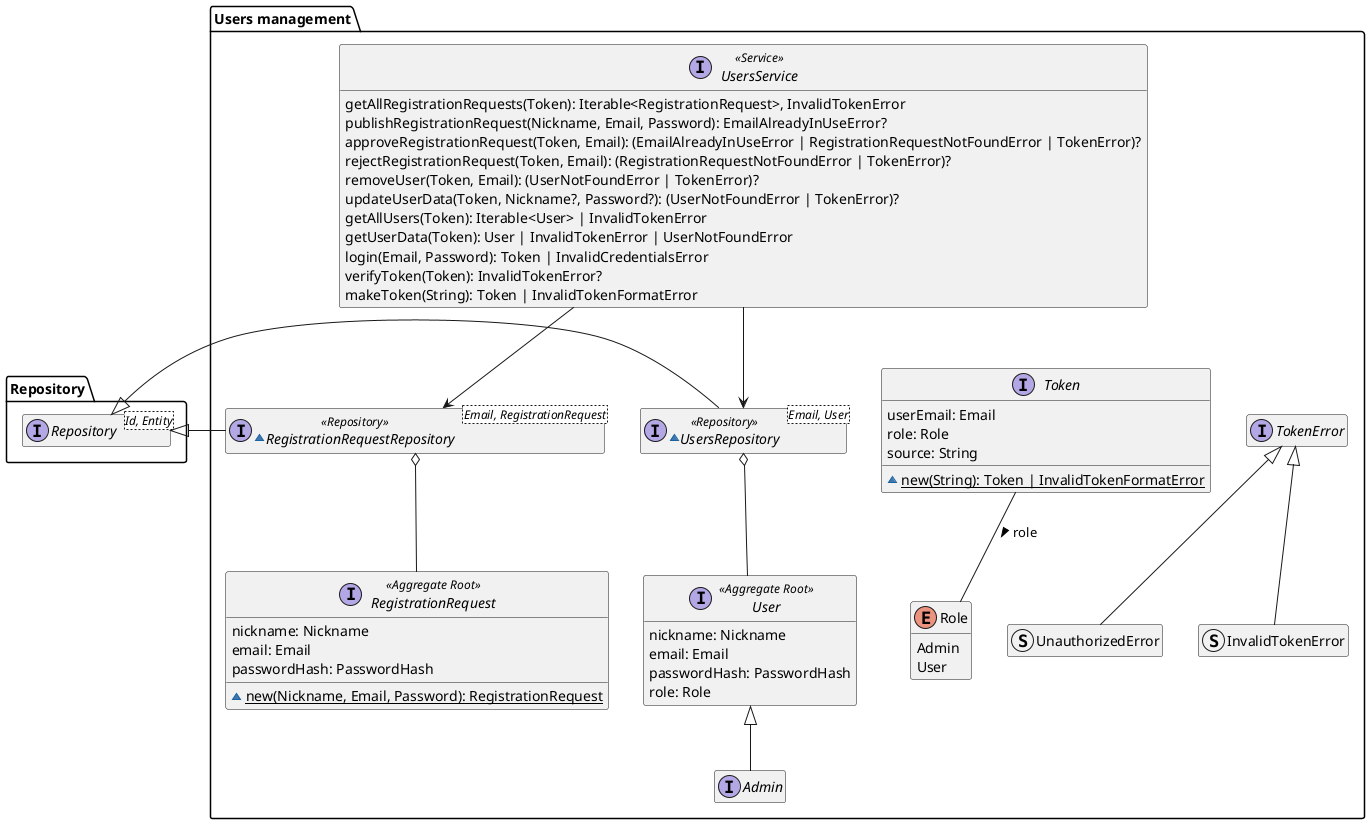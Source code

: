 @startuml users-management-domain-model

hide empty members
package Repository{
    interface Repository<Id, Entity>
}

package "Users management" as Users {
    interface User <<Aggregate Root>> {
        nickname: Nickname
        email: Email
        passwordHash: PasswordHash
        role: Role
    }
    interface Admin extends User

    interface RegistrationRequest <<Aggregate Root>> {
        nickname: Nickname
        email: Email
        passwordHash: PasswordHash
        ~{static} new(Nickname, Email, Password): RegistrationRequest
    }

    interface Token {
        userEmail: Email
        role: Role
        source: String
        ~{static} new(String): Token | InvalidTokenFormatError
    }
    enum Role {
        Admin
        User
    }
    Token -- Role : "role >"

    interface UsersService <<Service>> {
        getAllRegistrationRequests(Token): Iterable<RegistrationRequest>, InvalidTokenError
        publishRegistrationRequest(Nickname, Email, Password): EmailAlreadyInUseError?
        approveRegistrationRequest(Token, Email): (EmailAlreadyInUseError | RegistrationRequestNotFoundError | TokenError)?
        rejectRegistrationRequest(Token, Email): (RegistrationRequestNotFoundError | TokenError)?
        removeUser(Token, Email): (UserNotFoundError | TokenError)?
        updateUserData(Token, Nickname?, Password?): (UserNotFoundError | TokenError)?
        getAllUsers(Token): Iterable<User> | InvalidTokenError
        getUserData(Token): User | InvalidTokenError | UserNotFoundError
        login(Email, Password): Token | InvalidCredentialsError
        verifyToken(Token): InvalidTokenError?
        makeToken(String): Token | InvalidTokenFormatError
    }

    ~interface RegistrationRequestRepository<Email, RegistrationRequest> <<Repository>> {
    }
    RegistrationRequestRepository -l-|> Repository.Repository
    RegistrationRequestRepository o-- RegistrationRequest
    ~interface UsersRepository<Email, User> <<Repository>> {
    }
    UsersRepository -l-|> Repository.Repository
    UsersRepository o-- User
    
    UsersService --> UsersRepository
    UsersService --> RegistrationRequestRepository

    interface TokenError
    struct UnauthorizedError extends TokenError
    struct InvalidTokenError extends TokenError
    Token -r[hidden]- TokenError

    UsersService -[hidden]-> Token
}

@enduml
